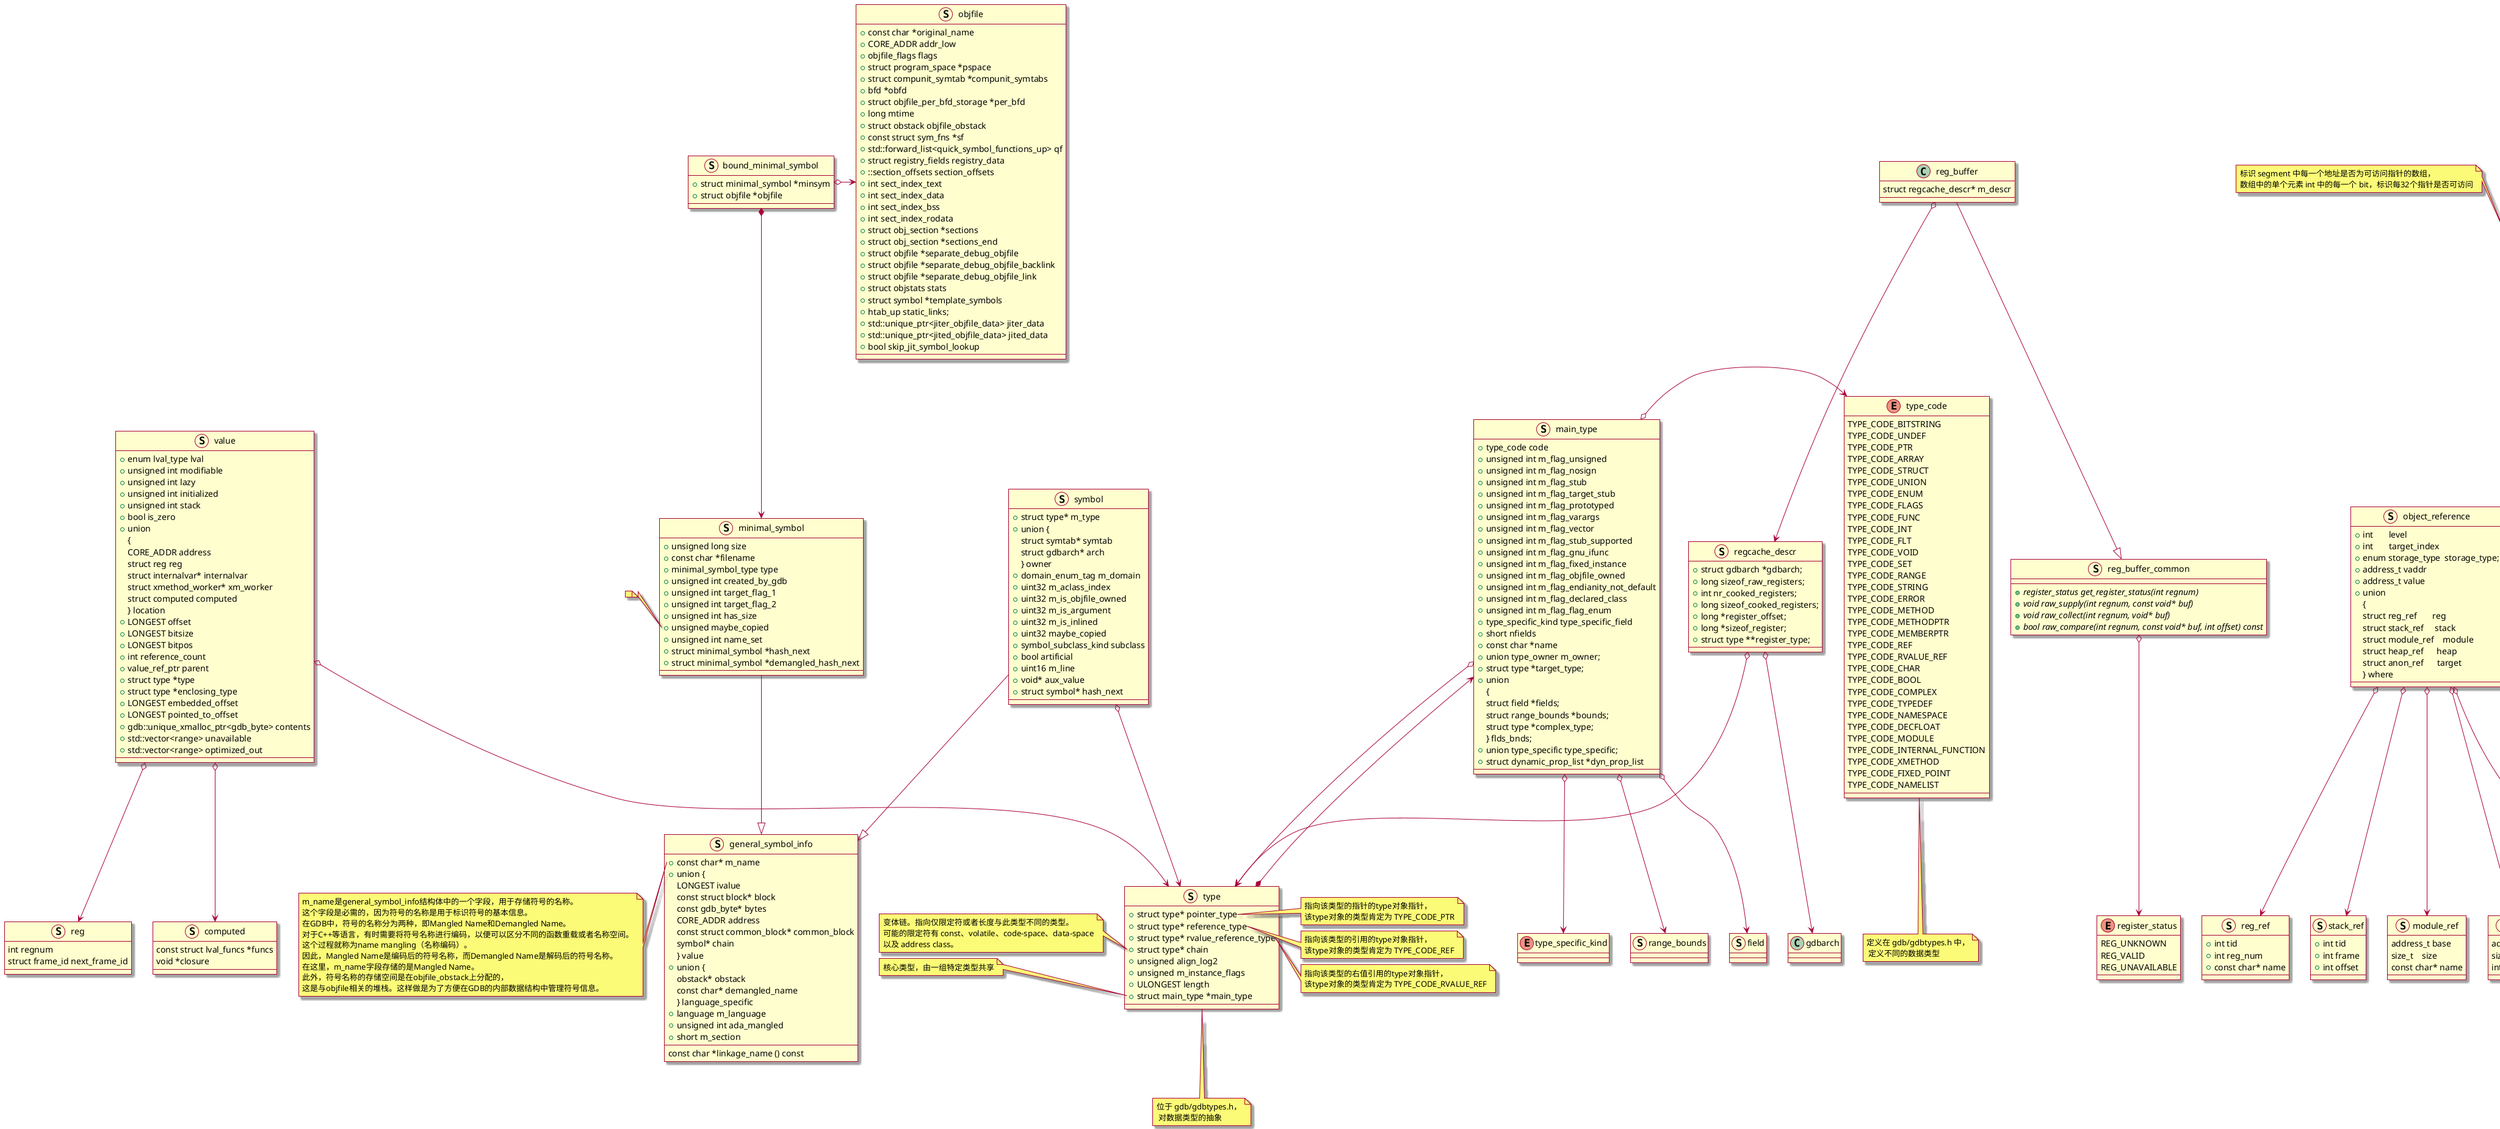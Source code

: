 @startuml 类图
skin rose

struct expression
{
  ' /* Language it was entered in.  */
  + const struct language_defn *language_defn
  ' /* Architecture it was parsed in.  */
  + struct gdbarch *gdbarch
  + expr::operation_up op
}

enum type_code
{
    TYPE_CODE_BITSTRING
    TYPE_CODE_UNDEF
    TYPE_CODE_PTR
    TYPE_CODE_ARRAY
    TYPE_CODE_STRUCT
    TYPE_CODE_UNION
    TYPE_CODE_ENUM
    TYPE_CODE_FLAGS
    TYPE_CODE_FUNC
    TYPE_CODE_INT
    TYPE_CODE_FLT
    TYPE_CODE_VOID
    TYPE_CODE_SET
    TYPE_CODE_RANGE
    TYPE_CODE_STRING
    TYPE_CODE_ERROR
    TYPE_CODE_METHOD
    TYPE_CODE_METHODPTR
    TYPE_CODE_MEMBERPTR
    TYPE_CODE_REF
    TYPE_CODE_RVALUE_REF
    TYPE_CODE_CHAR
    TYPE_CODE_BOOL
    TYPE_CODE_COMPLEX
    TYPE_CODE_TYPEDEF
    TYPE_CODE_NAMESPACE
    TYPE_CODE_DECFLOAT
    TYPE_CODE_MODULE
    TYPE_CODE_INTERNAL_FUNCTION
    TYPE_CODE_XMETHOD
    TYPE_CODE_FIXED_POINT
    TYPE_CODE_NAMELIST
}
note bottom: 定义在 gdb/gdbtypes.h 中，\n 定义不同的数据类型

struct main_type
{
    + type_code code
    + unsigned int m_flag_unsigned
    + unsigned int m_flag_nosign
    + unsigned int m_flag_stub
    + unsigned int m_flag_target_stub
    + unsigned int m_flag_prototyped
    + unsigned int m_flag_varargs
    + unsigned int m_flag_vector
    + unsigned int m_flag_stub_supported
    + unsigned int m_flag_gnu_ifunc
    + unsigned int m_flag_fixed_instance
    + unsigned int m_flag_objfile_owned
    + unsigned int m_flag_endianity_not_default
    + unsigned int m_flag_declared_class
    + unsigned int m_flag_flag_enum
    + type_specific_kind type_specific_field
    + short nfields
    + const char *name
    + union type_owner m_owner;
    + struct type *target_type;
    + union 
    {
        struct field *fields;
        struct range_bounds *bounds;
        struct type *complex_type;
    } flds_bnds;
    + union type_specific type_specific;
    + struct dynamic_prop_list *dyn_prop_list
}
struct field {}
enum type_specific_kind {} 
struct range_bounds {}

main_type o->type_code
main_type o--> type_specific_kind
main_type o-->field
main_type o-->range_bounds

struct type
{
    + struct type* pointer_type
    + struct type* reference_type
    + struct type* rvalue_reference_type
    + struct type* chain
    + unsigned align_log2
    + unsigned m_instance_flags
    + ULONGEST length
    + struct main_type *main_type
}
note bottom: 位于 gdb/gdbtypes.h，\n 对数据类型的抽象
note right of type::pointer_type
    指向该类型的指针的type对象指针，
    该type对象的类型肯定为 TYPE_CODE_PTR
end note
note right of type::reference_type
    指向该类型的引用的type对象指针，
    该type对象的类型肯定为 TYPE_CODE_REF
end note
note right of type::rvalue_reference_type
    指向该类型的右值引用的type对象指针，
    该type对象的类型肯定为 TYPE_CODE_RVALUE_REF
end note
note left of type::chain
    变体链。指向仅限定符或者长度与此类型不同的类型。
    可能的限定符有 const、volatile、code-space、data-space
    以及 address class。
end note
note left of type::main_type
    核心类型，由一组特定类型共享
end note
type *-->main_type
main_type o--> type

struct general_symbol_info
{
    ' Name of the symbol.  This is a required field.  Storage for the
    '  name is allocated on the objfile_obstack for the associated
    '  objfile.  For languages like C++ that make a distinction between
    '  the mangled name and demangled name, this is the mangled
    '  name.
    + const char* m_name
    '  Value of the symbol.  Which member of this union to use, and what
    '  it means, depends on what kind of symbol this is and its
    '  SYMBOL_CLASS.  See comments there for more details.  All of these
    '  are in host byte order (though what they point to might be in
    '  target byte order, e.g. LOC_CONST_BYTES).
    + union {
        LONGEST ivalue
        const struct block* block
        const gdb_byte* bytes
        CORE_ADDR address
        const struct common_block* common_block
        symbol* chain
    } value
    + union {
        obstack* obstack
        const char* demangled_name
    } language_specific
    + language m_language
    ' This is only used by Ada.  If set, then the 'demangled_name' field
    '  of language_specific is valid.  Otherwise, the 'obstack' field is
    '  valid.
    + unsigned int ada_mangled
    + short m_section
    ' ====函数====
    const char *linkage_name () const
}
note left of general_symbol_info::m_name
    m_name是general_symbol_info结构体中的一个字段，用于存储符号的名称。
    这个字段是必需的，因为符号的名称是用于标识符号的基本信息。
    在GDB中，符号的名称分为两种，即Mangled Name和Demangled Name。
    对于C++等语言，有时需要将符号名称进行编码，以便可以区分不同的函数重载或者名称空间。
    这个过程就称为name mangling（名称编码）。
    因此，Mangled Name是编码后的符号名称，而Demangled Name是解码后的符号名称。
    在这里，m_name字段存储的是Mangled Name。
    此外，符号名称的存储空间是在objfile_obstack上分配的，
    这是与objfile相关的堆栈。这样做是为了方便在GDB的内部数据结构中管理符号信息。
end note

enum minimal_symbol_type
{
    mst_unknown
    mst_text
    mst_text_gnu_ifunc
    mst_data_gnu_ifunc
    mst_slot_got_plt
    mst_data
    mst_bss
    mst_abs
    mst_solib_trampoline
    mst_file_text
    mst_file_data
    mst_file_bss
    nr_minsym_types
}

struct minimal_symbol
{
    + unsigned long size
    + const char *filename
    + minimal_symbol_type type
    + unsigned int created_by_gdb
    'Two flag bits provided for the use of the target.  */
    + unsigned int target_flag_1
    + unsigned int target_flag_2
    'Nonzero iff the size of the minimal symbol has been set.
    'Symbol size information can sometimes not be determined, because
    'the object file format may not carry that piece of information.
    + unsigned int has_size
    'For data symbols only, if this is set, then the symbol might be
     'subject to copy relocation.  In this case, a minimal symbol
     'matching the symbol's linkage name is first looked for in the
     'main objfile.  If found, then that address is used; otherwise the
     'address in this symbol is used.  */
    + unsigned maybe_copied
    'Non-zero if this symbol ever had its demangled name set (even if
     'it was set to NULL).  */
    + unsigned int name_set
    'Minimal symbols with the same hash key are kept on a linked
     'list.  This is the link.  */
    + struct minimal_symbol *hash_next
    'Minimal symbols are stored in two different hash tables.  This is
    'the `next' pointer for the demangled hash table.  */
    + struct minimal_symbol *demangled_hash_next
}
minimal_symbol --|> general_symbol_info
note left of minimal_symbol::maybe_copied
end note

struct objfile
{
/' /* The object file's original name as specified by the user,
     made absolute, and tilde-expanded.  However, it is not canonicalized
     (i.e., it has not been passed through gdb_realpath).
     This pointer is never NULL.  This does not have to be freed; it is
     guaranteed to have a lifetime at least as long as the objfile.  */ '/
  + const char *original_name
  + CORE_ADDR addr_low
'   /* Some flag bits for this objfile.  */
  + objfile_flags flags
'   /* The program space associated with this objfile.  */
  + struct program_space *pspace
'   /* List of compunits.
    '  These are used to do symbol lookups and file/line-number lookups.  */
  + struct compunit_symtab *compunit_symtabs
'   /* The object file's BFD.  Can be null if the objfile contains only
    '  minimal symbols, e.g. the run time common symbols for SunOS4.  */
  + bfd *obfd
'   /* The per-BFD data.  Note that this is treated specially if OBFD
    '  is NULL.  */
  + struct objfile_per_bfd_storage *per_bfd
'   /* The modification timestamp of the object file, as of the last time
    '  we read its symbols.  */
  + long mtime
'   /* Obstack to hold objects that should be freed when we load a new symbol
    '  table from this object file.  */
  + struct obstack objfile_obstack
'   /* Structure which keeps track of functions that manipulate objfile's
'      of the same type as this objfile.  I.e. the function to read partial
'      symbols for example.  Note that this structure is in statically
'      allocated memory, and is shared by all objfiles that use the
'      object module reader of this type.  */
  + const struct sym_fns *sf
'   /* The "quick" (aka partial) symbol functions for this symbol
    '  reader.  */
  + std::forward_list<quick_symbol_functions_up> qf
'   /* Per objfile data-pointers required by other GDB modules.  */
  + struct registry_fields registry_data
'   /* Set of relocation offsets to apply to each section.
'      The table is indexed by the_bfd_section->index, thus it is generally
'      as large as the number of sections in the binary.
'      These offsets indicate that all symbols (including partial and
'      minimal symbols) which have been read have been relocated by this
'      much.  Symbols which are yet to be read need to be relocated by it.  */
  + ::section_offsets section_offsets
'   /* Indexes in the section_offsets array.  These are initialized by the
'      *_symfile_offsets() family of functions (som_symfile_offsets,
'      xcoff_symfile_offsets, default_symfile_offsets).  In theory they
'      should correspond to the section indexes used by bfd for the
'      current objfile.  The exception to this for the time being is the
'      SOM version.
'      These are initialized to -1 so that we can later detect if they
'      are used w/o being properly assigned to.  */
  + int sect_index_text
  + int sect_index_data
  + int sect_index_bss
  + int sect_index_rodata
'   /* These pointers are used to locate the section table, which
'      among other things, is used to map pc addresses into sections.
'      SECTIONS points to the first entry in the table, and
'      SECTIONS_END points to the first location past the last entry
'      in the table.  The table is stored on the objfile_obstack.  The
'      sections are indexed by the BFD section index; but the
'      structure data is only valid for certain sections
'      (e.g. non-empty, SEC_ALLOC).  */
  + struct obj_section *sections
  + struct obj_section *sections_end
'   /* GDB allows to have debug symbols in separate object files.  This is
'      used by .gnu_debuglink, ELF build id note and Mach-O OSO.
'      Although this is a tree structure, GDB only support one level
'      (ie a separate debug for a separate debug is not supported).  Note that
'      separate debug object are in the main chain and therefore will be
'      visited by objfiles & co iterators.  Separate debug objfile always
'      has a non-nul separate_debug_objfile_backlink.  */
'   /* Link to the first separate debug object, if any.  */
  + struct objfile *separate_debug_objfile
'   /* If this is a separate debug object, this is used as a link to the
'      actual executable objfile.  */
  + struct objfile *separate_debug_objfile_backlink
'   /* If this is a separate debug object, this is a link to the next one
'      for the same executable objfile.  */
  + struct objfile *separate_debug_objfile_link
'   /* Place to stash various statistics about this objfile.  */
  + struct objstats stats
'   /* A linked list of symbols created when reading template types or
'      function templates.  These symbols are not stored in any symbol
'      table, so we have to keep them here to relocate them
'      properly.  */
  + struct symbol *template_symbols
'   /* Associate a static link (struct dynamic_prop *) to all blocks (struct
'      block *) that have one.
'      In the context of nested functions (available in Pascal, Ada and GNU C,
'      for instance), a static link (as in DWARF's DW_AT_static_link attribute)
'      for a function is a way to get the frame corresponding to the enclosing
'      function.
'      Very few blocks have a static link, so it's more memory efficient to
'      store these here rather than in struct block.  Static links must be
'      allocated on the objfile's obstack.  */
  + htab_up static_links;
'   /* JIT-related data for this objfile, if the objfile is a JITer;
'      that is, it produces JITed objfiles.  */
  + std::unique_ptr<jiter_objfile_data> jiter_data
'   /* JIT-related data for this objfile, if the objfile is JITed;
'      that is, it was produced by a JITer.  */
  + std::unique_ptr<jited_objfile_data> jited_data
'   /* A flag that is set to true if the JIT interface symbols are not
'      found in this objfile, so that we can skip the symbol lookup the
'      next time.  If an objfile does not have the symbols, it will
'      never have them.  */
  + bool skip_jit_symbol_lookup
}

struct bound_minimal_symbol
{
    + struct minimal_symbol *minsym
    + struct objfile *objfile
}
bound_minimal_symbol *-->minimal_symbol
bound_minimal_symbol o->objfile

struct symbol
{
    + struct type* m_type
    + union {
        struct symtab* symtab
        struct gdbarch* arch
    } owner
    + domain_enum_tag m_domain
    + uint32 m_aclass_index
    + uint32 m_is_objfile_owned
    + uint32 m_is_argument
    + uint32 m_is_inlined
    + uint32 maybe_copied
    + symbol_subclass_kind subclass
    + bool artificial
    + uint16 m_line
    + void* aux_value
    + struct symbol* hash_next
}
symbol --|> general_symbol_info
symbol o--> type

enum language
{
    language_unknown,	/* Language not known */
    language_auto,		/* Placeholder for automatic setting */
    language_c,			/* C */
    language_objc,		/* Objective-C */
    language_cplus,		/* C++ */
    language_d,			/* D */
    language_go,			/* Go */
    language_fortran,		/* Fortran */
    language_m2,		/* Modula-2 */
    language_asm,		/* Assembly language */
    language_pascal,		/* Pascal */
    language_opencl,		/* OpenCL */
    language_rust,		/* Rust */
    language_minimal,		/* All other languages, minimal support only */
    language_ada,		/* Ada */
    nr_languageslanguage_unknow

}

enum storage_type
{
    ENUM_UNKNOWN
	ENUM_REGISTER
	ENUM_STACK
	ENUM_MODULE_TEXT
	ENUM_MODULE_DATA
	ENUM_HEAP
	ENUM_ALL
}

struct ca_segment
{
    'virtual address in the target process
	+ address_t m_vaddr
    'size of the virtual memory segment
	+ size_t    m_vsize
    'mmapped address in the host process core_ananlyzer
	+ char*     m_faddr
    '	corresponding size in the core file
	+ size_t    m_fsize
	+ enum storage_type m_type
    ' indicating the bit vector is initialized
	+ unsigned int m_bitvec_ready
	+ unsigned int m_read
	+ unsigned int m_write
	+ unsigned int m_exec
	+ unsigned int m_reserved
    ' bit vector of addressable pointers
	+ unsigned int* m_ptr_bitvec
	+ struct ca_thread m_thread
	+ const char*   m_module_name;
}
ca_segment o--> storage_type
note left of ca_segment::m_ptr_bitvec
    标识 segment 中每一个地址是否为可访问指针的数组，
    数组中的单个元素 int 中的每一个 bit，标识每32个指针是否可访问
end note

struct reg_ref
{
	+ int tid
	+ int reg_num
	+ const char* name
}

struct stack_ref
{
	' //ptid_t ptid;	// "Actual process id";
    ';		// thread id used by debugger
	+ int tid
	+ int frame
	+ int offset
}

struct module_ref
{
	address_t base
	size_t    size
	const char* name
}

struct heap_ref
{
	address_t addr
	size_t    size
	int       inuse
}

struct anon_ref
{
	size_t size
}

struct object_reference
{
    '0 is referenced, 1 means direct ref,
    '2 stands for 2nd level indirect ref, and so on
	+ int       level
    ' I am a reference to the object in this slot
	+ int       target_index
	+ enum storage_type  storage_type;
    ' the address that references
	+ address_t vaddr
    ' the value at the above address, i.e. the the referenced
	+ address_t value
	+ union
	{
	    struct reg_ref       reg
		struct stack_ref     stack
		struct module_ref    module
		struct heap_ref      heap
		struct anon_ref      target
	} where
}
object_reference o-> storage_type
object_reference o--> reg_ref
object_reference o--> stack_ref
object_reference o--> module_ref
object_reference o--> heap_ref
object_reference o--> anon_ref

struct object_range
{
    + address_t low
    + address_t high
}

struct inuse_block
{
    address_t addr
    size_t size
}

struct reachable_block
{
    + size_t aggr_size
    + unsigned long aggr_count
    + unsigned int* index_map
}
note left: 
reachable_block --|> inuse_block

struct reg
{
    int regnum
    struct frame_id next_frame_id
}

struct computed
{
    const struct lval_funcs *funcs
    void *closure
}

enum lval_type
{
  ' /* * Not an lval.  */
  not_lval
  ' /* * In memory.  */
  lval_memory
  ' /* * In a register.  Registers are relative to a frame.  */
  lval_register
  ' /* * In a gdb internal variable.  */
  lval_internalvar
  ' /* * Value encapsulates a callable defined in an extension language.  */
  lval_xcallable
  ' /* * Part of a gdb internal variable (structure field).  */
  lval_internalvar_component
  ' /* * Value's bits are fetched and stored using functions provided
      ' by its creator.  */
  lval_computed
}

struct value
{
  + enum lval_type lval
  + unsigned int modifiable
  + unsigned int lazy
  + unsigned int initialized
  + unsigned int stack
  + bool is_zero
  + union
  {
    CORE_ADDR address
    struct reg reg
    struct internalvar* internalvar
    struct xmethod_worker* xm_worker
    struct computed computed
  } location
  + LONGEST offset
  + LONGEST bitsize
  + LONGEST bitpos
  + int reference_count
  + value_ref_ptr parent
  + struct type *type
  + struct type *enclosing_type
  + LONGEST embedded_offset
  + LONGEST pointed_to_offset
  + gdb::unique_xmalloc_ptr<gdb_byte> contents
  + std::vector<range> unavailable
  + std::vector<range> optimized_out
}
value o-->reg
value o-->computed
value o-->type

enum register_status {
  REG_UNKNOWN
  REG_VALID
  REG_UNAVAILABLE
}

struct reg_buffer_common {
  + {abstract} register_status get_register_status(int regnum)
  + {abstract} void raw_supply(int regnum, const void* buf)
  + {abstract} void raw_collect(int regnum, void* buf)
  + {abstract} bool raw_compare(int regnum, const void* buf, int offset) const
}
reg_buffer_common o--> register_status

struct regcache_descr {
  ' /* The architecture this descriptor belongs to.  */
  + struct gdbarch *gdbarch;
  ' /* The raw register cache.  Each raw (or hard) register is supplied
  '    by the target interface.  The raw cache should not contain
  '    redundant information - if the PC is constructed from two
  '    registers then those registers and not the PC lives in the raw
  '    cache.  */
  + long sizeof_raw_registers;
  ' /* The cooked register space.  Each cooked register in the range
  '    [0..NR_RAW_REGISTERS) is direct-mapped onto the corresponding raw
  '    register.  The remaining [NR_RAW_REGISTERS
  '    .. NR_COOKED_REGISTERS) (a.k.a. pseudo registers) are mapped onto
  '    both raw registers and memory by the architecture methods
  '    gdbarch_pseudo_register_read and gdbarch_pseudo_register_write.  */
  + int nr_cooked_registers;
  + long sizeof_cooked_registers;
  ' /* Offset and size (in 8 bit bytes), of each register in the
  '    register cache.  All registers (including those in the range
  '    [NR_RAW_REGISTERS .. NR_COOKED_REGISTERS) are given an
  '    offset.  */
  + long *register_offset;
  + long *sizeof_register;
  ' /* Cached table containing the type of each register.  */
  + struct type **register_type;
}
regcache_descr o--> gdbarch
regcache_descr o--> type

class reg_buffer {
  struct regcache_descr* m_descr
}
reg_buffer --|> reg_buffer_common
reg_buffer o--> regcache_descr
@enduml